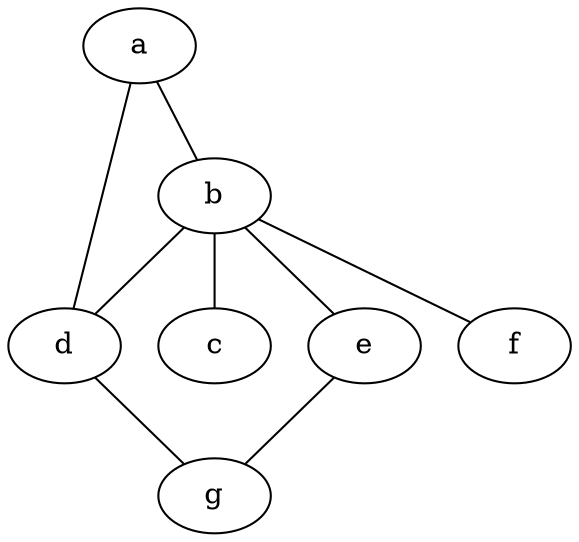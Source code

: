 graph program {
	graph [bb="0,0,270,252"];
	node [label="\N"];
	a	 [height=0.5,
		pos="67,234",
		width=0.75];
	b	 [height=0.5,
		pos="99,162",
		width=0.75];
	a -- b	 [pos="74.584,216.41 79.685,205.25 86.381,190.6 91.471,179.47"];
	d	 [height=0.5,
		pos="27,90",
		width=0.75];
	a -- d	 [pos="62.254,216.15 54.556,188.82 39.434,135.14 31.739,107.82"];
	c	 [height=0.5,
		pos="99,90",
		width=0.75];
	b -- c	 [pos="99,143.7 99,132.85 99,118.92 99,108.1"];
	b -- d	 [pos="84.43,146.83 72.02,134.77 54.269,117.51 41.796,105.38"];
	e	 [height=0.5,
		pos="171,90",
		width=0.75];
	b -- e	 [pos="113.57,146.83 125.98,134.77 143.73,117.51 156.2,105.38"];
	f	 [height=0.5,
		pos="243,90",
		width=0.75];
	b -- f	 [pos="120.25,150.67 147.47,137.44 194.4,114.63 221.67,101.37"];
	g	 [height=0.5,
		pos="99,18",
		width=0.75];
	d -- g	 [pos="41.57,74.834 53.98,62.77 71.731,45.512 84.204,33.385"];
	e -- g	 [pos="156.43,74.834 144.02,62.77 126.27,45.512 113.8,33.385"];
}
